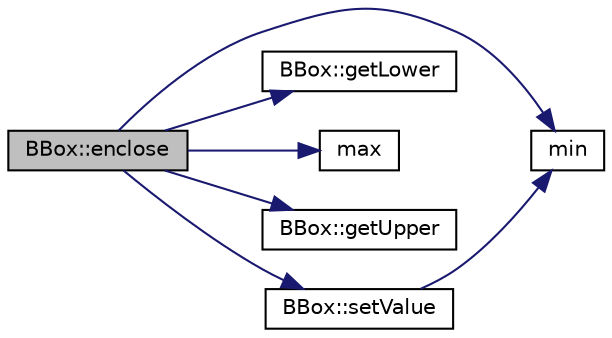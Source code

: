 digraph "BBox::enclose"
{
  edge [fontname="Helvetica",fontsize="10",labelfontname="Helvetica",labelfontsize="10"];
  node [fontname="Helvetica",fontsize="10",shape=record];
  rankdir="LR";
  Node1 [label="BBox::enclose",height=0.2,width=0.4,color="black", fillcolor="grey75", style="filled", fontcolor="black"];
  Node1 -> Node2 [color="midnightblue",fontsize="10",style="solid",fontname="Helvetica"];
  Node2 [label="min",height=0.2,width=0.4,color="black", fillcolor="white", style="filled",URL="$_basic_8h.html#a07ea3b7c7ac18b96fd67ba3a6757ceb2"];
  Node1 -> Node3 [color="midnightblue",fontsize="10",style="solid",fontname="Helvetica"];
  Node3 [label="BBox::getLower",height=0.2,width=0.4,color="black", fillcolor="white", style="filled",URL="$class_b_box.html#a5210ce96fc3d60375ea9c71772e4b59b"];
  Node1 -> Node4 [color="midnightblue",fontsize="10",style="solid",fontname="Helvetica"];
  Node4 [label="max",height=0.2,width=0.4,color="black", fillcolor="white", style="filled",URL="$_basic_8h.html#a5d2b2bbbf85f9a5ef76ff76cf42a4e69"];
  Node1 -> Node5 [color="midnightblue",fontsize="10",style="solid",fontname="Helvetica"];
  Node5 [label="BBox::getUpper",height=0.2,width=0.4,color="black", fillcolor="white", style="filled",URL="$class_b_box.html#a78ba476f08c0895525e6af9e7f2211e3"];
  Node1 -> Node6 [color="midnightblue",fontsize="10",style="solid",fontname="Helvetica"];
  Node6 [label="BBox::setValue",height=0.2,width=0.4,color="black", fillcolor="white", style="filled",URL="$class_b_box.html#af250241f2e747192763048e576e6fe28"];
  Node6 -> Node2 [color="midnightblue",fontsize="10",style="solid",fontname="Helvetica"];
}

